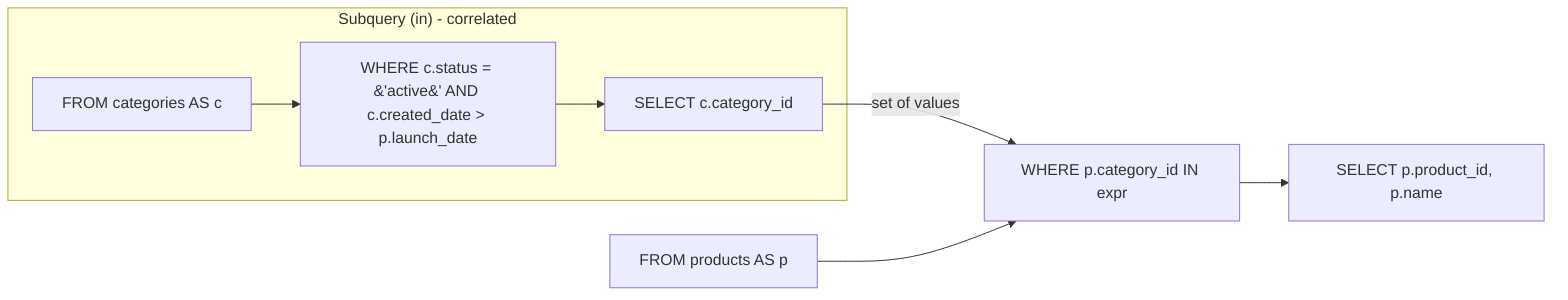 flowchart LR
    node_0[FROM products AS p]
    node_1["WHERE p.category_id IN expr"]
    subgraph subquery_node_2 ["Subquery (in) - correlated"]
        direction TB
        subq_2_node_0[FROM categories AS c]
        subq_2_node_1["WHERE c.status = &#39;active&#39; AND c.created_date &gt; p.launch_date"]
        subq_2_node_2["SELECT c.category_id"]
        subq_2_node_0 --> subq_2_node_1
        subq_2_node_1 --> subq_2_node_2
    end
    subq_2_node_2 -->|set of values| node_1
    node_3["SELECT p.product_id, p.name"]
    node_0 --> node_1
    node_1 --> node_3